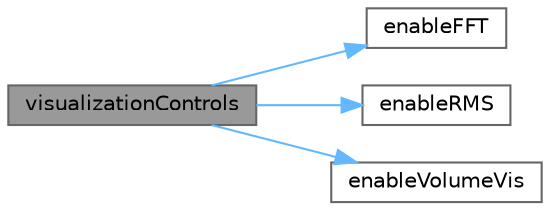 digraph "visualizationControls"
{
 // INTERACTIVE_SVG=YES
 // LATEX_PDF_SIZE
  bgcolor="transparent";
  edge [fontname=Helvetica,fontsize=10,labelfontname=Helvetica,labelfontsize=10];
  node [fontname=Helvetica,fontsize=10,shape=box,height=0.2,width=0.4];
  rankdir="LR";
  Node1 [id="Node000001",label="visualizationControls",height=0.2,width=0.4,color="gray40", fillcolor="grey60", style="filled", fontcolor="black",tooltip=" "];
  Node1 -> Node2 [id="edge1_Node000001_Node000002",color="steelblue1",style="solid",tooltip=" "];
  Node2 [id="Node000002",label="enableFFT",height=0.2,width=0.4,color="grey40", fillcolor="white", style="filled",URL="$db/d49/_audio_2simple_2simple_8h_a4e62a5004c5cd105989b7e56ca330bc2.html#a4e62a5004c5cd105989b7e56ca330bc2",tooltip=" "];
  Node1 -> Node3 [id="edge2_Node000001_Node000003",color="steelblue1",style="solid",tooltip=" "];
  Node3 [id="Node000003",label="enableRMS",height=0.2,width=0.4,color="grey40", fillcolor="white", style="filled",URL="$db/d49/_audio_2simple_2simple_8h_a1332b3b4c2cd0084e45d8a9529f1c366.html#a1332b3b4c2cd0084e45d8a9529f1c366",tooltip=" "];
  Node1 -> Node4 [id="edge3_Node000001_Node000004",color="steelblue1",style="solid",tooltip=" "];
  Node4 [id="Node000004",label="enableVolumeVis",height=0.2,width=0.4,color="grey40", fillcolor="white", style="filled",URL="$db/d49/_audio_2simple_2simple_8h_ad7c75dcea6bd64db48d9a182bb968ee7.html#ad7c75dcea6bd64db48d9a182bb968ee7",tooltip=" "];
}
